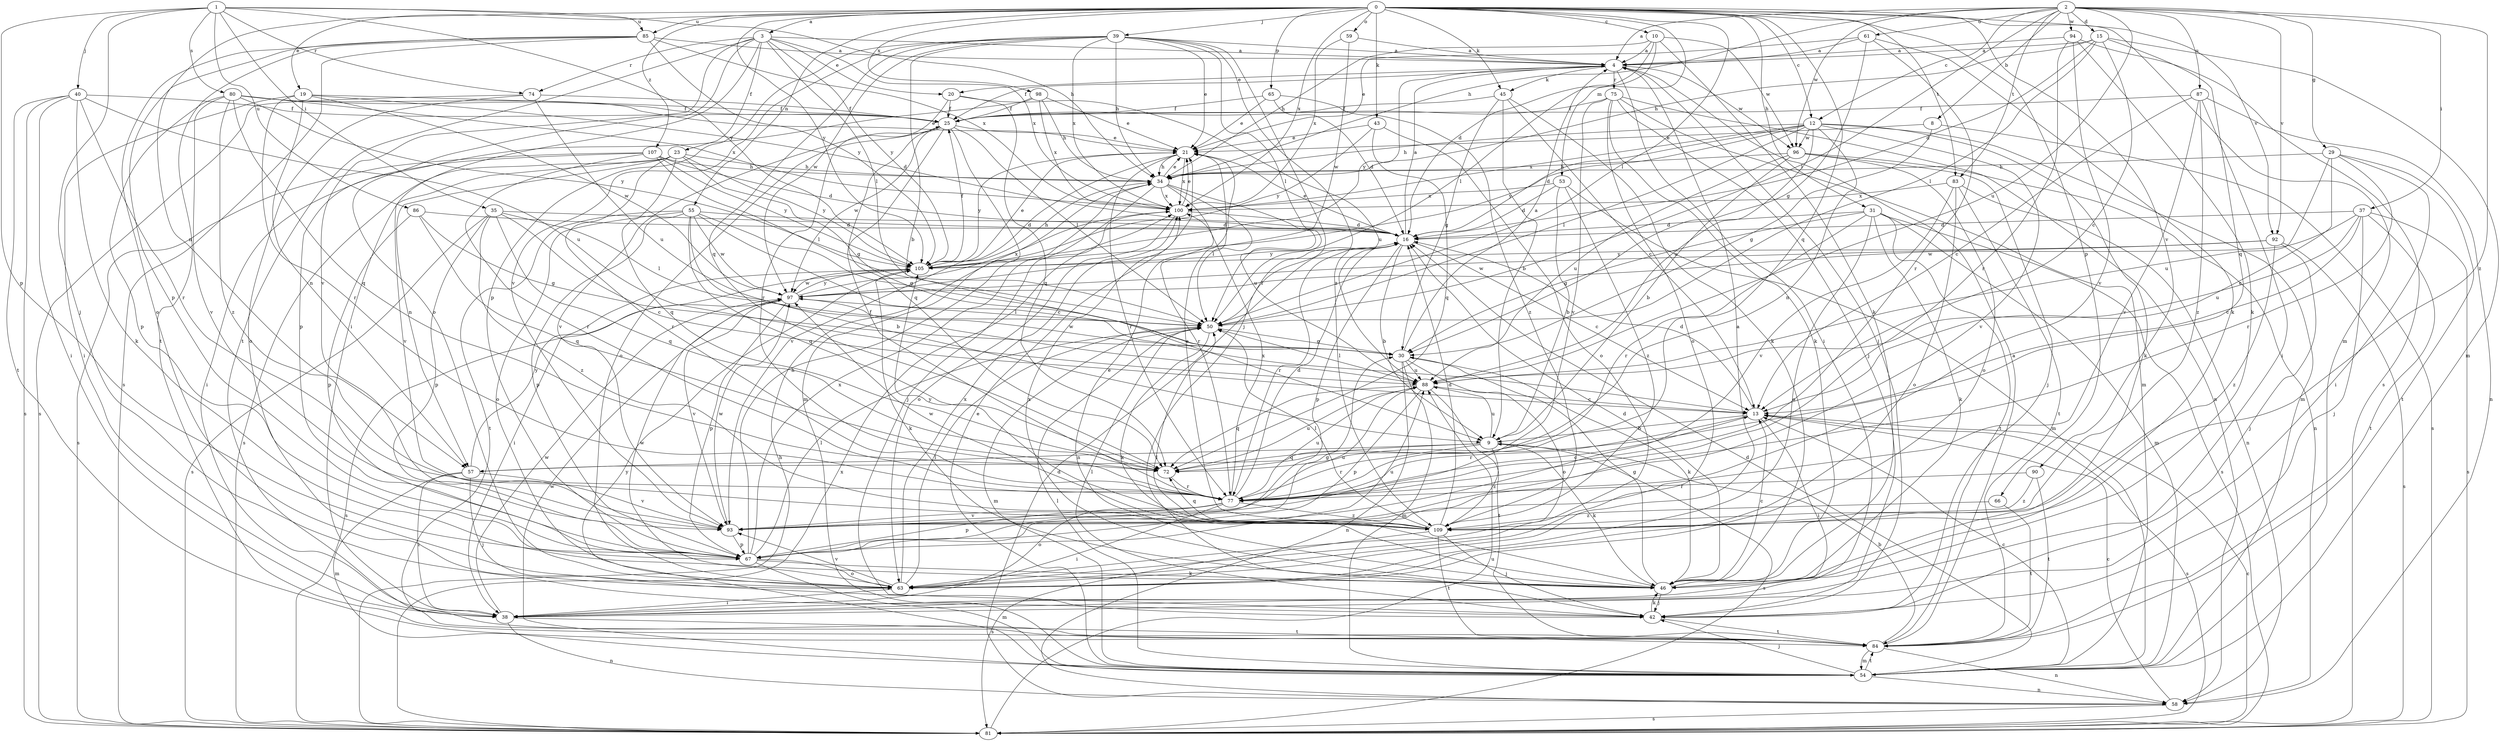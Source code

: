strict digraph  {
0;
1;
2;
3;
4;
8;
9;
10;
12;
13;
15;
16;
19;
20;
21;
23;
25;
29;
30;
31;
34;
35;
37;
38;
39;
40;
42;
43;
45;
46;
50;
53;
54;
55;
57;
58;
59;
61;
63;
65;
66;
67;
72;
74;
75;
77;
80;
81;
83;
84;
85;
86;
87;
88;
90;
92;
93;
94;
96;
97;
98;
100;
105;
107;
109;
0 -> 3  [label=a];
0 -> 10  [label=c];
0 -> 12  [label=c];
0 -> 19  [label=e];
0 -> 31  [label=h];
0 -> 39  [label=j];
0 -> 43  [label=k];
0 -> 45  [label=k];
0 -> 50  [label=l];
0 -> 53  [label=m];
0 -> 54  [label=m];
0 -> 55  [label=n];
0 -> 57  [label=n];
0 -> 59  [label=o];
0 -> 65  [label=p];
0 -> 66  [label=p];
0 -> 72  [label=q];
0 -> 83  [label=t];
0 -> 85  [label=u];
0 -> 90  [label=v];
0 -> 92  [label=v];
0 -> 98  [label=x];
0 -> 100  [label=x];
0 -> 105  [label=y];
0 -> 107  [label=z];
1 -> 34  [label=h];
1 -> 35  [label=i];
1 -> 40  [label=j];
1 -> 42  [label=j];
1 -> 67  [label=p];
1 -> 74  [label=r];
1 -> 80  [label=s];
1 -> 85  [label=u];
1 -> 86  [label=u];
1 -> 105  [label=y];
2 -> 4  [label=a];
2 -> 8  [label=b];
2 -> 12  [label=c];
2 -> 15  [label=d];
2 -> 29  [label=g];
2 -> 34  [label=h];
2 -> 37  [label=i];
2 -> 50  [label=l];
2 -> 61  [label=o];
2 -> 83  [label=t];
2 -> 87  [label=u];
2 -> 88  [label=u];
2 -> 92  [label=v];
2 -> 94  [label=w];
2 -> 96  [label=w];
2 -> 109  [label=z];
3 -> 4  [label=a];
3 -> 20  [label=e];
3 -> 23  [label=f];
3 -> 38  [label=i];
3 -> 50  [label=l];
3 -> 63  [label=o];
3 -> 74  [label=r];
3 -> 84  [label=t];
3 -> 93  [label=v];
3 -> 100  [label=x];
3 -> 105  [label=y];
4 -> 20  [label=e];
4 -> 25  [label=f];
4 -> 38  [label=i];
4 -> 42  [label=j];
4 -> 45  [label=k];
4 -> 75  [label=r];
4 -> 96  [label=w];
4 -> 105  [label=y];
8 -> 21  [label=e];
8 -> 30  [label=g];
8 -> 81  [label=s];
9 -> 46  [label=k];
9 -> 57  [label=n];
9 -> 72  [label=q];
9 -> 77  [label=r];
9 -> 81  [label=s];
9 -> 88  [label=u];
9 -> 109  [label=z];
10 -> 4  [label=a];
10 -> 16  [label=d];
10 -> 34  [label=h];
10 -> 46  [label=k];
10 -> 50  [label=l];
10 -> 96  [label=w];
12 -> 16  [label=d];
12 -> 34  [label=h];
12 -> 46  [label=k];
12 -> 50  [label=l];
12 -> 54  [label=m];
12 -> 57  [label=n];
12 -> 88  [label=u];
12 -> 93  [label=v];
12 -> 96  [label=w];
12 -> 100  [label=x];
12 -> 105  [label=y];
13 -> 9  [label=b];
13 -> 16  [label=d];
13 -> 38  [label=i];
13 -> 77  [label=r];
13 -> 81  [label=s];
15 -> 4  [label=a];
15 -> 13  [label=c];
15 -> 16  [label=d];
15 -> 34  [label=h];
15 -> 50  [label=l];
15 -> 54  [label=m];
15 -> 72  [label=q];
16 -> 4  [label=a];
16 -> 9  [label=b];
16 -> 13  [label=c];
16 -> 21  [label=e];
16 -> 50  [label=l];
16 -> 67  [label=p];
16 -> 77  [label=r];
16 -> 105  [label=y];
19 -> 16  [label=d];
19 -> 25  [label=f];
19 -> 38  [label=i];
19 -> 57  [label=n];
19 -> 77  [label=r];
19 -> 97  [label=w];
20 -> 25  [label=f];
20 -> 72  [label=q];
20 -> 77  [label=r];
20 -> 88  [label=u];
21 -> 34  [label=h];
21 -> 77  [label=r];
21 -> 93  [label=v];
21 -> 100  [label=x];
21 -> 105  [label=y];
23 -> 30  [label=g];
23 -> 34  [label=h];
23 -> 57  [label=n];
23 -> 72  [label=q];
23 -> 77  [label=r];
23 -> 81  [label=s];
23 -> 93  [label=v];
23 -> 105  [label=y];
25 -> 21  [label=e];
25 -> 50  [label=l];
25 -> 54  [label=m];
25 -> 63  [label=o];
25 -> 72  [label=q];
25 -> 93  [label=v];
25 -> 97  [label=w];
29 -> 13  [label=c];
29 -> 34  [label=h];
29 -> 38  [label=i];
29 -> 77  [label=r];
29 -> 84  [label=t];
29 -> 88  [label=u];
30 -> 4  [label=a];
30 -> 46  [label=k];
30 -> 54  [label=m];
30 -> 58  [label=n];
30 -> 63  [label=o];
30 -> 88  [label=u];
30 -> 97  [label=w];
31 -> 16  [label=d];
31 -> 30  [label=g];
31 -> 46  [label=k];
31 -> 54  [label=m];
31 -> 63  [label=o];
31 -> 77  [label=r];
31 -> 81  [label=s];
31 -> 84  [label=t];
34 -> 21  [label=e];
34 -> 42  [label=j];
34 -> 50  [label=l];
34 -> 77  [label=r];
34 -> 88  [label=u];
34 -> 100  [label=x];
35 -> 13  [label=c];
35 -> 16  [label=d];
35 -> 50  [label=l];
35 -> 67  [label=p];
35 -> 72  [label=q];
35 -> 81  [label=s];
35 -> 109  [label=z];
37 -> 13  [label=c];
37 -> 16  [label=d];
37 -> 42  [label=j];
37 -> 81  [label=s];
37 -> 84  [label=t];
37 -> 88  [label=u];
37 -> 97  [label=w];
38 -> 58  [label=n];
38 -> 84  [label=t];
38 -> 97  [label=w];
39 -> 4  [label=a];
39 -> 9  [label=b];
39 -> 21  [label=e];
39 -> 34  [label=h];
39 -> 42  [label=j];
39 -> 50  [label=l];
39 -> 67  [label=p];
39 -> 72  [label=q];
39 -> 93  [label=v];
39 -> 97  [label=w];
39 -> 100  [label=x];
39 -> 109  [label=z];
40 -> 25  [label=f];
40 -> 38  [label=i];
40 -> 46  [label=k];
40 -> 77  [label=r];
40 -> 81  [label=s];
40 -> 84  [label=t];
40 -> 88  [label=u];
42 -> 46  [label=k];
42 -> 50  [label=l];
42 -> 84  [label=t];
43 -> 21  [label=e];
43 -> 63  [label=o];
43 -> 72  [label=q];
43 -> 105  [label=y];
45 -> 9  [label=b];
45 -> 13  [label=c];
45 -> 25  [label=f];
45 -> 30  [label=g];
45 -> 46  [label=k];
46 -> 13  [label=c];
46 -> 16  [label=d];
46 -> 21  [label=e];
46 -> 30  [label=g];
46 -> 42  [label=j];
46 -> 50  [label=l];
46 -> 100  [label=x];
50 -> 30  [label=g];
50 -> 46  [label=k];
50 -> 54  [label=m];
53 -> 9  [label=b];
53 -> 16  [label=d];
53 -> 54  [label=m];
53 -> 100  [label=x];
53 -> 109  [label=z];
54 -> 13  [label=c];
54 -> 16  [label=d];
54 -> 21  [label=e];
54 -> 42  [label=j];
54 -> 50  [label=l];
54 -> 58  [label=n];
54 -> 84  [label=t];
54 -> 97  [label=w];
54 -> 105  [label=y];
55 -> 9  [label=b];
55 -> 13  [label=c];
55 -> 16  [label=d];
55 -> 30  [label=g];
55 -> 63  [label=o];
55 -> 67  [label=p];
55 -> 72  [label=q];
55 -> 84  [label=t];
55 -> 97  [label=w];
57 -> 38  [label=i];
57 -> 42  [label=j];
57 -> 54  [label=m];
57 -> 93  [label=v];
57 -> 105  [label=y];
58 -> 13  [label=c];
58 -> 16  [label=d];
58 -> 81  [label=s];
59 -> 4  [label=a];
59 -> 97  [label=w];
59 -> 100  [label=x];
61 -> 4  [label=a];
61 -> 21  [label=e];
61 -> 30  [label=g];
61 -> 46  [label=k];
61 -> 77  [label=r];
63 -> 4  [label=a];
63 -> 38  [label=i];
63 -> 50  [label=l];
63 -> 93  [label=v];
63 -> 97  [label=w];
63 -> 100  [label=x];
65 -> 16  [label=d];
65 -> 21  [label=e];
65 -> 25  [label=f];
65 -> 109  [label=z];
66 -> 84  [label=t];
66 -> 109  [label=z];
67 -> 30  [label=g];
67 -> 34  [label=h];
67 -> 46  [label=k];
67 -> 50  [label=l];
67 -> 54  [label=m];
67 -> 63  [label=o];
67 -> 88  [label=u];
67 -> 100  [label=x];
72 -> 77  [label=r];
72 -> 88  [label=u];
74 -> 25  [label=f];
74 -> 63  [label=o];
74 -> 81  [label=s];
74 -> 88  [label=u];
75 -> 25  [label=f];
75 -> 42  [label=j];
75 -> 46  [label=k];
75 -> 54  [label=m];
75 -> 58  [label=n];
75 -> 63  [label=o];
75 -> 93  [label=v];
77 -> 13  [label=c];
77 -> 16  [label=d];
77 -> 25  [label=f];
77 -> 38  [label=i];
77 -> 63  [label=o];
77 -> 67  [label=p];
77 -> 88  [label=u];
77 -> 93  [label=v];
77 -> 100  [label=x];
77 -> 109  [label=z];
80 -> 21  [label=e];
80 -> 25  [label=f];
80 -> 67  [label=p];
80 -> 72  [label=q];
80 -> 93  [label=v];
80 -> 100  [label=x];
80 -> 105  [label=y];
80 -> 109  [label=z];
81 -> 13  [label=c];
81 -> 34  [label=h];
81 -> 88  [label=u];
81 -> 100  [label=x];
83 -> 58  [label=n];
83 -> 63  [label=o];
83 -> 84  [label=t];
83 -> 93  [label=v];
83 -> 100  [label=x];
84 -> 4  [label=a];
84 -> 9  [label=b];
84 -> 54  [label=m];
84 -> 58  [label=n];
85 -> 4  [label=a];
85 -> 63  [label=o];
85 -> 67  [label=p];
85 -> 81  [label=s];
85 -> 84  [label=t];
85 -> 100  [label=x];
85 -> 105  [label=y];
86 -> 16  [label=d];
86 -> 30  [label=g];
86 -> 67  [label=p];
86 -> 72  [label=q];
87 -> 13  [label=c];
87 -> 25  [label=f];
87 -> 38  [label=i];
87 -> 58  [label=n];
87 -> 93  [label=v];
87 -> 109  [label=z];
88 -> 13  [label=c];
88 -> 50  [label=l];
88 -> 67  [label=p];
88 -> 72  [label=q];
88 -> 84  [label=t];
90 -> 77  [label=r];
90 -> 84  [label=t];
90 -> 109  [label=z];
92 -> 42  [label=j];
92 -> 81  [label=s];
92 -> 97  [label=w];
92 -> 105  [label=y];
92 -> 109  [label=z];
93 -> 67  [label=p];
93 -> 88  [label=u];
93 -> 97  [label=w];
94 -> 4  [label=a];
94 -> 46  [label=k];
94 -> 77  [label=r];
94 -> 81  [label=s];
94 -> 93  [label=v];
96 -> 9  [label=b];
96 -> 34  [label=h];
96 -> 42  [label=j];
96 -> 58  [label=n];
96 -> 63  [label=o];
96 -> 88  [label=u];
97 -> 50  [label=l];
97 -> 67  [label=p];
97 -> 81  [label=s];
97 -> 93  [label=v];
97 -> 100  [label=x];
97 -> 105  [label=y];
98 -> 21  [label=e];
98 -> 25  [label=f];
98 -> 34  [label=h];
98 -> 67  [label=p];
98 -> 100  [label=x];
100 -> 16  [label=d];
100 -> 21  [label=e];
100 -> 63  [label=o];
105 -> 21  [label=e];
105 -> 25  [label=f];
105 -> 34  [label=h];
105 -> 38  [label=i];
105 -> 46  [label=k];
105 -> 97  [label=w];
107 -> 16  [label=d];
107 -> 34  [label=h];
107 -> 38  [label=i];
107 -> 50  [label=l];
107 -> 77  [label=r];
107 -> 81  [label=s];
107 -> 105  [label=y];
109 -> 16  [label=d];
109 -> 21  [label=e];
109 -> 42  [label=j];
109 -> 50  [label=l];
109 -> 72  [label=q];
109 -> 81  [label=s];
109 -> 84  [label=t];
109 -> 97  [label=w];
109 -> 105  [label=y];
}

